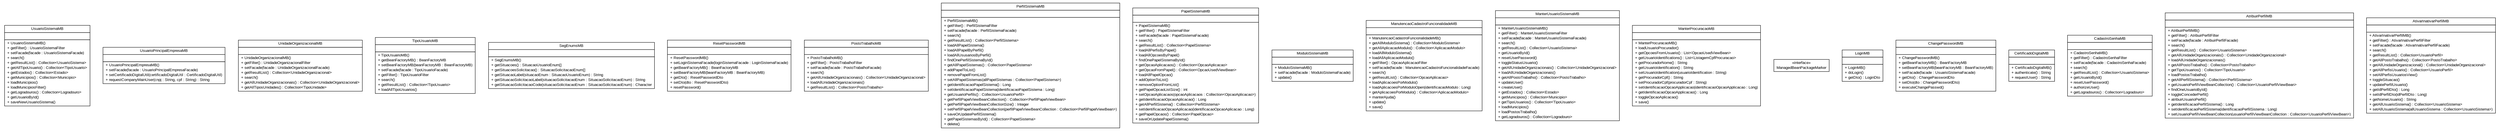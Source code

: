 #!/usr/local/bin/dot
#
# Class diagram 
# Generated by UMLGraph version R5_6 (http://www.umlgraph.org/)
#

digraph G {
	edge [fontname="arial",fontsize=10,labelfontname="arial",labelfontsize=10];
	node [fontname="arial",fontsize=10,shape=plaintext];
	nodesep=0.25;
	ranksep=0.5;
	// br.gov.to.sefaz.seg.managedbean.UsuarioSistemaMB
	c85 [label=<<table title="br.gov.to.sefaz.seg.managedbean.UsuarioSistemaMB" border="0" cellborder="1" cellspacing="0" cellpadding="2" port="p" href="./UsuarioSistemaMB.html">
		<tr><td><table border="0" cellspacing="0" cellpadding="1">
<tr><td align="center" balign="center"> UsuarioSistemaMB </td></tr>
		</table></td></tr>
		<tr><td><table border="0" cellspacing="0" cellpadding="1">
<tr><td align="left" balign="left">  </td></tr>
		</table></td></tr>
		<tr><td><table border="0" cellspacing="0" cellpadding="1">
<tr><td align="left" balign="left"> + UsuarioSistemaMB() </td></tr>
<tr><td align="left" balign="left"> + getFilter() : UsuarioSistemaFilter </td></tr>
<tr><td align="left" balign="left"> + setFacade(facade : UsuarioSistemaFacade) </td></tr>
<tr><td align="left" balign="left"> + search() </td></tr>
<tr><td align="left" balign="left"> + getResultList() : Collection&lt;UsuarioSistema&gt; </td></tr>
<tr><td align="left" balign="left"> + getAllTipoUsuario() : Collection&lt;TipoUsuario&gt; </td></tr>
<tr><td align="left" balign="left"> + getEstados() : Collection&lt;Estado&gt; </td></tr>
<tr><td align="left" balign="left"> + getMunicipios() : Collection&lt;Municipio&gt; </td></tr>
<tr><td align="left" balign="left"> + loadMunicipios() </td></tr>
<tr><td align="left" balign="left"> + loadMunicipiosFilter() </td></tr>
<tr><td align="left" balign="left"> + getLogradouros() : Collection&lt;Logradouro&gt; </td></tr>
<tr><td align="left" balign="left"> + getUsuarioById() </td></tr>
<tr><td align="left" balign="left"> + saveNewUsuarioSistema() </td></tr>
		</table></td></tr>
		</table>>, URL="./UsuarioSistemaMB.html", fontname="arial", fontcolor="black", fontsize=10.0];
	// br.gov.to.sefaz.seg.managedbean.UsuarioPrincipalEmpresaMB
	c86 [label=<<table title="br.gov.to.sefaz.seg.managedbean.UsuarioPrincipalEmpresaMB" border="0" cellborder="1" cellspacing="0" cellpadding="2" port="p" href="./UsuarioPrincipalEmpresaMB.html">
		<tr><td><table border="0" cellspacing="0" cellpadding="1">
<tr><td align="center" balign="center"> UsuarioPrincipalEmpresaMB </td></tr>
		</table></td></tr>
		<tr><td><table border="0" cellspacing="0" cellpadding="1">
<tr><td align="left" balign="left">  </td></tr>
		</table></td></tr>
		<tr><td><table border="0" cellspacing="0" cellpadding="1">
<tr><td align="left" balign="left"> + UsuarioPrincipalEmpresaMB() </td></tr>
<tr><td align="left" balign="left"> + setFacade(facade : UsuarioPrincipalEmpresaFacade) </td></tr>
<tr><td align="left" balign="left"> + setCertificadoDigitalUtil(certificadoDigitalUtil : CertificadoDigitalUtil) </td></tr>
<tr><td align="left" balign="left"> + requestCompanyMainUser(cnpj : String, cpf : String) : String </td></tr>
		</table></td></tr>
		</table>>, URL="./UsuarioPrincipalEmpresaMB.html", fontname="arial", fontcolor="black", fontsize=10.0];
	// br.gov.to.sefaz.seg.managedbean.UnidadeOrganizacionalMB
	c87 [label=<<table title="br.gov.to.sefaz.seg.managedbean.UnidadeOrganizacionalMB" border="0" cellborder="1" cellspacing="0" cellpadding="2" port="p" href="./UnidadeOrganizacionalMB.html">
		<tr><td><table border="0" cellspacing="0" cellpadding="1">
<tr><td align="center" balign="center"> UnidadeOrganizacionalMB </td></tr>
		</table></td></tr>
		<tr><td><table border="0" cellspacing="0" cellpadding="1">
<tr><td align="left" balign="left">  </td></tr>
		</table></td></tr>
		<tr><td><table border="0" cellspacing="0" cellpadding="1">
<tr><td align="left" balign="left"> + UnidadeOrganizacionalMB() </td></tr>
<tr><td align="left" balign="left"> + getFilter() : UnidadeOrganizacionalFilter </td></tr>
<tr><td align="left" balign="left"> + setFacade(facade : UnidadeOrganizacionalFacade) </td></tr>
<tr><td align="left" balign="left"> + getResultList() : Collection&lt;UnidadeOrganizacional&gt; </td></tr>
<tr><td align="left" balign="left"> + search() </td></tr>
<tr><td align="left" balign="left"> + getAllUnidadeOrganizacionais() : Collection&lt;UnidadeOrganizacional&gt; </td></tr>
<tr><td align="left" balign="left"> + getAllTiposUnidades() : Collection&lt;TipoUnidade&gt; </td></tr>
		</table></td></tr>
		</table>>, URL="./UnidadeOrganizacionalMB.html", fontname="arial", fontcolor="black", fontsize=10.0];
	// br.gov.to.sefaz.seg.managedbean.TipoUsuarioMB
	c88 [label=<<table title="br.gov.to.sefaz.seg.managedbean.TipoUsuarioMB" border="0" cellborder="1" cellspacing="0" cellpadding="2" port="p" href="./TipoUsuarioMB.html">
		<tr><td><table border="0" cellspacing="0" cellpadding="1">
<tr><td align="center" balign="center"> TipoUsuarioMB </td></tr>
		</table></td></tr>
		<tr><td><table border="0" cellspacing="0" cellpadding="1">
<tr><td align="left" balign="left">  </td></tr>
		</table></td></tr>
		<tr><td><table border="0" cellspacing="0" cellpadding="1">
<tr><td align="left" balign="left"> + TipoUsuarioMB() </td></tr>
<tr><td align="left" balign="left"> + getBeanFactoryMB() : BeanFactoryMB </td></tr>
<tr><td align="left" balign="left"> + setBeanFactoryMB(beanFactoryMB : BeanFactoryMB) </td></tr>
<tr><td align="left" balign="left"> + setFacade(facade : TipoUsuarioFacade) </td></tr>
<tr><td align="left" balign="left"> + getFilter() : TipoUsuarioFilter </td></tr>
<tr><td align="left" balign="left"> + search() </td></tr>
<tr><td align="left" balign="left"> + getResultList() : Collection&lt;TipoUsuario&gt; </td></tr>
<tr><td align="left" balign="left"> + loadAllTipoUsuarios() </td></tr>
		</table></td></tr>
		</table>>, URL="./TipoUsuarioMB.html", fontname="arial", fontcolor="black", fontsize=10.0];
	// br.gov.to.sefaz.seg.managedbean.SegEnumsMB
	c89 [label=<<table title="br.gov.to.sefaz.seg.managedbean.SegEnumsMB" border="0" cellborder="1" cellspacing="0" cellpadding="2" port="p" href="./SegEnumsMB.html">
		<tr><td><table border="0" cellspacing="0" cellpadding="1">
<tr><td align="center" balign="center"> SegEnumsMB </td></tr>
		</table></td></tr>
		<tr><td><table border="0" cellspacing="0" cellpadding="1">
<tr><td align="left" balign="left">  </td></tr>
		</table></td></tr>
		<tr><td><table border="0" cellspacing="0" cellpadding="1">
<tr><td align="left" balign="left"> + SegEnumsMB() </td></tr>
<tr><td align="left" balign="left"> + getSituacoes() : SituacaoUsuarioEnum[] </td></tr>
<tr><td align="left" balign="left"> + getSituacoesSolicitacao() : SituacaoSolicitacaoEnum[] </td></tr>
<tr><td align="left" balign="left"> + getSituacaoLabel(situacaoEnum : SituacaoUsuarioEnum) : String </td></tr>
<tr><td align="left" balign="left"> + getSituacaoSolicitacaoLabel(situacaoSolicitacaoEnum : SituacaoSolicitacaoEnum) : String </td></tr>
<tr><td align="left" balign="left"> + getSituacaoSolicitacaoCode(situacaoSolicitacaoEnum : SituacaoSolicitacaoEnum) : Character </td></tr>
		</table></td></tr>
		</table>>, URL="./SegEnumsMB.html", fontname="arial", fontcolor="black", fontsize=10.0];
	// br.gov.to.sefaz.seg.managedbean.ResetPasswordMB
	c90 [label=<<table title="br.gov.to.sefaz.seg.managedbean.ResetPasswordMB" border="0" cellborder="1" cellspacing="0" cellpadding="2" port="p" href="./ResetPasswordMB.html">
		<tr><td><table border="0" cellspacing="0" cellpadding="1">
<tr><td align="center" balign="center"> ResetPasswordMB </td></tr>
		</table></td></tr>
		<tr><td><table border="0" cellspacing="0" cellpadding="1">
<tr><td align="left" balign="left">  </td></tr>
		</table></td></tr>
		<tr><td><table border="0" cellspacing="0" cellpadding="1">
<tr><td align="left" balign="left"> + ResetPasswordMB() </td></tr>
<tr><td align="left" balign="left"> + setLoginSistemaFacade(loginSistemaFacade : LoginSistemaFacade) </td></tr>
<tr><td align="left" balign="left"> + getBeanFactoryMB() : BeanFactoryMB </td></tr>
<tr><td align="left" balign="left"> + setBeanFactoryMB(beanFactoryMB : BeanFactoryMB) </td></tr>
<tr><td align="left" balign="left"> + getDto() : ResetPasswordDto </td></tr>
<tr><td align="left" balign="left"> + setDto(dto : ResetPasswordDto) </td></tr>
<tr><td align="left" balign="left"> + resetPassword() </td></tr>
		</table></td></tr>
		</table>>, URL="./ResetPasswordMB.html", fontname="arial", fontcolor="black", fontsize=10.0];
	// br.gov.to.sefaz.seg.managedbean.PostoTrabalhoMB
	c91 [label=<<table title="br.gov.to.sefaz.seg.managedbean.PostoTrabalhoMB" border="0" cellborder="1" cellspacing="0" cellpadding="2" port="p" href="./PostoTrabalhoMB.html">
		<tr><td><table border="0" cellspacing="0" cellpadding="1">
<tr><td align="center" balign="center"> PostoTrabalhoMB </td></tr>
		</table></td></tr>
		<tr><td><table border="0" cellspacing="0" cellpadding="1">
<tr><td align="left" balign="left">  </td></tr>
		</table></td></tr>
		<tr><td><table border="0" cellspacing="0" cellpadding="1">
<tr><td align="left" balign="left"> + PostoTrabalhoMB() </td></tr>
<tr><td align="left" balign="left"> + getFilter() : PostoTrabalhoFilter </td></tr>
<tr><td align="left" balign="left"> + setFacade(facade : PostoTrabalhoFacade) </td></tr>
<tr><td align="left" balign="left"> + search() </td></tr>
<tr><td align="left" balign="left"> + getAllUnidadeOrganizacionais() : Collection&lt;UnidadeOrganizacional&gt; </td></tr>
<tr><td align="left" balign="left"> + loadAllUnidadeOrganizacionais() </td></tr>
<tr><td align="left" balign="left"> + getResultList() : Collection&lt;PostoTrabalho&gt; </td></tr>
		</table></td></tr>
		</table>>, URL="./PostoTrabalhoMB.html", fontname="arial", fontcolor="black", fontsize=10.0];
	// br.gov.to.sefaz.seg.managedbean.PerfilSistemaMB
	c92 [label=<<table title="br.gov.to.sefaz.seg.managedbean.PerfilSistemaMB" border="0" cellborder="1" cellspacing="0" cellpadding="2" port="p" href="./PerfilSistemaMB.html">
		<tr><td><table border="0" cellspacing="0" cellpadding="1">
<tr><td align="center" balign="center"> PerfilSistemaMB </td></tr>
		</table></td></tr>
		<tr><td><table border="0" cellspacing="0" cellpadding="1">
<tr><td align="left" balign="left">  </td></tr>
		</table></td></tr>
		<tr><td><table border="0" cellspacing="0" cellpadding="1">
<tr><td align="left" balign="left"> + PerfilSistemaMB() </td></tr>
<tr><td align="left" balign="left"> + getFilter() : PerfilSistemaFilter </td></tr>
<tr><td align="left" balign="left"> + setFacade(facade : PerfilSistemaFacade) </td></tr>
<tr><td align="left" balign="left"> + search() </td></tr>
<tr><td align="left" balign="left"> + getResultList() : Collection&lt;PerfilSistema&gt; </td></tr>
<tr><td align="left" balign="left"> + loadAllPapelSistema() </td></tr>
<tr><td align="left" balign="left"> + loadAllPapelByPerfil() </td></tr>
<tr><td align="left" balign="left"> + loadAllUsusariosByPerfil() </td></tr>
<tr><td align="left" balign="left"> + findOnePerfilSistemaById() </td></tr>
<tr><td align="left" balign="left"> + getAllPapelSistemas() : Collection&lt;PapelSistema&gt; </td></tr>
<tr><td align="left" balign="left"> + addPapelToList() </td></tr>
<tr><td align="left" balign="left"> + removePapelFromList() </td></tr>
<tr><td align="left" balign="left"> + setAllPapelSistemas(allPapelSistemas : Collection&lt;PapelSistema&gt;) </td></tr>
<tr><td align="left" balign="left"> + getIdentificacaoPapelSistema() : Long </td></tr>
<tr><td align="left" balign="left"> + setIdentificacaoPapelSistema(identificacaoPapelSistema : Long) </td></tr>
<tr><td align="left" balign="left"> + getUsuarioPerfils() : Collection&lt;UsuarioPerfil&gt; </td></tr>
<tr><td align="left" balign="left"> + getPerfilPapelViewBeanCollection() : Collection&lt;PerfilPapelViewBean&gt; </td></tr>
<tr><td align="left" balign="left"> + getPerfilPapelViewBeanCollectionSize() : Integer </td></tr>
<tr><td align="left" balign="left"> + setPerfilPapelViewBeanCollection(perfilPapelViewBeanCollection : Collection&lt;PerfilPapelViewBean&gt;) </td></tr>
<tr><td align="left" balign="left"> + saveOrUpdatePerfilSistema() </td></tr>
<tr><td align="left" balign="left"> + getPapelSistemasById() : Collection&lt;PapelSistema&gt; </td></tr>
<tr><td align="left" balign="left"> + delete() </td></tr>
		</table></td></tr>
		</table>>, URL="./PerfilSistemaMB.html", fontname="arial", fontcolor="black", fontsize=10.0];
	// br.gov.to.sefaz.seg.managedbean.PapelSistemaMB
	c93 [label=<<table title="br.gov.to.sefaz.seg.managedbean.PapelSistemaMB" border="0" cellborder="1" cellspacing="0" cellpadding="2" port="p" href="./PapelSistemaMB.html">
		<tr><td><table border="0" cellspacing="0" cellpadding="1">
<tr><td align="center" balign="center"> PapelSistemaMB </td></tr>
		</table></td></tr>
		<tr><td><table border="0" cellspacing="0" cellpadding="1">
<tr><td align="left" balign="left">  </td></tr>
		</table></td></tr>
		<tr><td><table border="0" cellspacing="0" cellpadding="1">
<tr><td align="left" balign="left"> + PapelSistemaMB() </td></tr>
<tr><td align="left" balign="left"> + getFilter() : PapelSistemaFilter </td></tr>
<tr><td align="left" balign="left"> + setFacade(facade : PapelSistemaFacade) </td></tr>
<tr><td align="left" balign="left"> + search() </td></tr>
<tr><td align="left" balign="left"> + getResultList() : Collection&lt;PapelSistema&gt; </td></tr>
<tr><td align="left" balign="left"> + loadAllPerfisByPapel() </td></tr>
<tr><td align="left" balign="left"> + loadAllOpcoesByPapel() </td></tr>
<tr><td align="left" balign="left"> + findOnePapelSistemaById() </td></tr>
<tr><td align="left" balign="left"> + getOpcaoAplicacaos() : Collection&lt;OpcaoAplicacao&gt; </td></tr>
<tr><td align="left" balign="left"> + getOpcaoFromPapel() : Collection&lt;OpcaoUsedViewBean&gt; </td></tr>
<tr><td align="left" balign="left"> + loadAllPapelOpcao() </td></tr>
<tr><td align="left" balign="left"> + addOptionToList() </td></tr>
<tr><td align="left" balign="left"> + removeOptionFromList() </td></tr>
<tr><td align="left" balign="left"> + getPapelOpcaoListSize() : int </td></tr>
<tr><td align="left" balign="left"> + setOpcaoAplicacaos(opcaoAplicacaos : Collection&lt;OpcaoAplicacao&gt;) </td></tr>
<tr><td align="left" balign="left"> + getIdentificacaoOpcaoAplicacao() : Long </td></tr>
<tr><td align="left" balign="left"> + getAllPerfilSistema() : Collection&lt;PerfilSistema&gt; </td></tr>
<tr><td align="left" balign="left"> + setIdentificacaoOpcaoAplicacao(identificacaoOpcaoAplicacao : Long) </td></tr>
<tr><td align="left" balign="left"> + getPapelOpcaos() : Collection&lt;PapelOpcao&gt; </td></tr>
<tr><td align="left" balign="left"> + saveOrUpdatePapelSistema() </td></tr>
		</table></td></tr>
		</table>>, URL="./PapelSistemaMB.html", fontname="arial", fontcolor="black", fontsize=10.0];
	// br.gov.to.sefaz.seg.managedbean.ModuloSistemaMB
	c94 [label=<<table title="br.gov.to.sefaz.seg.managedbean.ModuloSistemaMB" border="0" cellborder="1" cellspacing="0" cellpadding="2" port="p" href="./ModuloSistemaMB.html">
		<tr><td><table border="0" cellspacing="0" cellpadding="1">
<tr><td align="center" balign="center"> ModuloSistemaMB </td></tr>
		</table></td></tr>
		<tr><td><table border="0" cellspacing="0" cellpadding="1">
<tr><td align="left" balign="left">  </td></tr>
		</table></td></tr>
		<tr><td><table border="0" cellspacing="0" cellpadding="1">
<tr><td align="left" balign="left"> + ModuloSistemaMB() </td></tr>
<tr><td align="left" balign="left"> + setFacade(facade : ModuloSistemaFacade) </td></tr>
<tr><td align="left" balign="left"> + update() </td></tr>
		</table></td></tr>
		</table>>, URL="./ModuloSistemaMB.html", fontname="arial", fontcolor="black", fontsize=10.0];
	// br.gov.to.sefaz.seg.managedbean.ManutencaoCadastroFuncionalidadeMB
	c95 [label=<<table title="br.gov.to.sefaz.seg.managedbean.ManutencaoCadastroFuncionalidadeMB" border="0" cellborder="1" cellspacing="0" cellpadding="2" port="p" href="./ManutencaoCadastroFuncionalidadeMB.html">
		<tr><td><table border="0" cellspacing="0" cellpadding="1">
<tr><td align="center" balign="center"> ManutencaoCadastroFuncionalidadeMB </td></tr>
		</table></td></tr>
		<tr><td><table border="0" cellspacing="0" cellpadding="1">
<tr><td align="left" balign="left">  </td></tr>
		</table></td></tr>
		<tr><td><table border="0" cellspacing="0" cellpadding="1">
<tr><td align="left" balign="left"> + ManutencaoCadastroFuncionalidadeMB() </td></tr>
<tr><td align="left" balign="left"> + getAllModuloSistema() : Collection&lt;ModuloSistema&gt; </td></tr>
<tr><td align="left" balign="left"> + getAllAplicacaoModulo() : Collection&lt;AplicacaoModulo&gt; </td></tr>
<tr><td align="left" balign="left"> + loadAllModuloSistema() </td></tr>
<tr><td align="left" balign="left"> + loadAllAplicacaoModulo() </td></tr>
<tr><td align="left" balign="left"> + getFilter() : OpcaoAplicacaoFilter </td></tr>
<tr><td align="left" balign="left"> + setFacade(facade : ManutencaoCadastroFuncionalidadeFacade) </td></tr>
<tr><td align="left" balign="left"> + search() </td></tr>
<tr><td align="left" balign="left"> + getResultList() : Collection&lt;OpcaoAplicacao&gt; </td></tr>
<tr><td align="left" balign="left"> + loadAplicacoesPorModulo() </td></tr>
<tr><td align="left" balign="left"> + loadAplicacoesPorModuloOpen(identificacaoModulo : Long) </td></tr>
<tr><td align="left" balign="left"> + getAplicacoesPorModulo() : Collection&lt;AplicacaoModulo&gt; </td></tr>
<tr><td align="left" balign="left"> + manterAjuda() </td></tr>
<tr><td align="left" balign="left"> + update() </td></tr>
<tr><td align="left" balign="left"> + save() </td></tr>
		</table></td></tr>
		</table>>, URL="./ManutencaoCadastroFuncionalidadeMB.html", fontname="arial", fontcolor="black", fontsize=10.0];
	// br.gov.to.sefaz.seg.managedbean.ManterUsuarioSistemaMB
	c96 [label=<<table title="br.gov.to.sefaz.seg.managedbean.ManterUsuarioSistemaMB" border="0" cellborder="1" cellspacing="0" cellpadding="2" port="p" href="./ManterUsuarioSistemaMB.html">
		<tr><td><table border="0" cellspacing="0" cellpadding="1">
<tr><td align="center" balign="center"> ManterUsuarioSistemaMB </td></tr>
		</table></td></tr>
		<tr><td><table border="0" cellspacing="0" cellpadding="1">
<tr><td align="left" balign="left">  </td></tr>
		</table></td></tr>
		<tr><td><table border="0" cellspacing="0" cellpadding="1">
<tr><td align="left" balign="left"> + ManterUsuarioSistemaMB() </td></tr>
<tr><td align="left" balign="left"> + getFilter() : ManterUsuarioSistemaFilter </td></tr>
<tr><td align="left" balign="left"> + setFacade(facade : ManterUsuarioSistemaFacade) </td></tr>
<tr><td align="left" balign="left"> + search() </td></tr>
<tr><td align="left" balign="left"> + getResultList() : Collection&lt;UsuarioSistema&gt; </td></tr>
<tr><td align="left" balign="left"> + getUsuarioById() </td></tr>
<tr><td align="left" balign="left"> + resetUserPassword() </td></tr>
<tr><td align="left" balign="left"> + toggleStatusUsuario() </td></tr>
<tr><td align="left" balign="left"> + getAllUnidadeOrganizacionais() : Collection&lt;UnidadeOrganizacional&gt; </td></tr>
<tr><td align="left" balign="left"> + loadAllUnidadeOrganizacionais() </td></tr>
<tr><td align="left" balign="left"> + getAllPostoTrabalho() : Collection&lt;PostoTrabalho&gt; </td></tr>
<tr><td align="left" balign="left"> + updateUser() </td></tr>
<tr><td align="left" balign="left"> + createUser() </td></tr>
<tr><td align="left" balign="left"> + getEstados() : Collection&lt;Estado&gt; </td></tr>
<tr><td align="left" balign="left"> + getMunicipios() : Collection&lt;Municipio&gt; </td></tr>
<tr><td align="left" balign="left"> + getTipoUsuarios() : Collection&lt;TipoUsuario&gt; </td></tr>
<tr><td align="left" balign="left"> + loadMunicipios() </td></tr>
<tr><td align="left" balign="left"> + loadPostosTrabalho() </td></tr>
<tr><td align="left" balign="left"> + getLogradouros() : Collection&lt;Logradouro&gt; </td></tr>
		</table></td></tr>
		</table>>, URL="./ManterUsuarioSistemaMB.html", fontname="arial", fontcolor="black", fontsize=10.0];
	// br.gov.to.sefaz.seg.managedbean.ManterProcuracaoMB
	c97 [label=<<table title="br.gov.to.sefaz.seg.managedbean.ManterProcuracaoMB" border="0" cellborder="1" cellspacing="0" cellpadding="2" port="p" href="./ManterProcuracaoMB.html">
		<tr><td><table border="0" cellspacing="0" cellpadding="1">
<tr><td align="center" balign="center"> ManterProcuracaoMB </td></tr>
		</table></td></tr>
		<tr><td><table border="0" cellspacing="0" cellpadding="1">
<tr><td align="left" balign="left">  </td></tr>
		</table></td></tr>
		<tr><td><table border="0" cellspacing="0" cellpadding="1">
<tr><td align="left" balign="left"> + ManterProcuracaoMB() </td></tr>
<tr><td align="left" balign="left"> + loadUsuarioProcurador() </td></tr>
<tr><td align="left" balign="left"> + getOpcoesFromUsuario() : List&lt;OpcaoUsedViewBean&gt; </td></tr>
<tr><td align="left" balign="left"> + getUsuarioIdentifications() : List&lt;ListagemCpfProcuracao&gt; </td></tr>
<tr><td align="left" balign="left"> + getProcuradorNome() : String </td></tr>
<tr><td align="left" balign="left"> + getUsuarioIdentification() : String </td></tr>
<tr><td align="left" balign="left"> + setUsuarioIdentification(usuarioIdentification : String) </td></tr>
<tr><td align="left" balign="left"> + getProcuradorCpf() : String </td></tr>
<tr><td align="left" balign="left"> + setProcuradorCpf(procuradorCpf : String) </td></tr>
<tr><td align="left" balign="left"> + setIdentificacaoOpcaoApplicacao(identificacaoOpcaoApplicacao : Long) </td></tr>
<tr><td align="left" balign="left"> + getIdentificacaoOpcaoApplicacao() : Long </td></tr>
<tr><td align="left" balign="left"> + toggleOpcaoAplicacao() </td></tr>
<tr><td align="left" balign="left"> + save() </td></tr>
		</table></td></tr>
		</table>>, URL="./ManterProcuracaoMB.html", fontname="arial", fontcolor="black", fontsize=10.0];
	// br.gov.to.sefaz.seg.managedbean.ManagedBeanPackageMarker
	c98 [label=<<table title="br.gov.to.sefaz.seg.managedbean.ManagedBeanPackageMarker" border="0" cellborder="1" cellspacing="0" cellpadding="2" port="p" href="./ManagedBeanPackageMarker.html">
		<tr><td><table border="0" cellspacing="0" cellpadding="1">
<tr><td align="center" balign="center"> &#171;interface&#187; </td></tr>
<tr><td align="center" balign="center"> ManagedBeanPackageMarker </td></tr>
		</table></td></tr>
		</table>>, URL="./ManagedBeanPackageMarker.html", fontname="arial", fontcolor="black", fontsize=10.0];
	// br.gov.to.sefaz.seg.managedbean.LoginMB
	c99 [label=<<table title="br.gov.to.sefaz.seg.managedbean.LoginMB" border="0" cellborder="1" cellspacing="0" cellpadding="2" port="p" href="./LoginMB.html">
		<tr><td><table border="0" cellspacing="0" cellpadding="1">
<tr><td align="center" balign="center"> LoginMB </td></tr>
		</table></td></tr>
		<tr><td><table border="0" cellspacing="0" cellpadding="1">
<tr><td align="left" balign="left">  </td></tr>
		</table></td></tr>
		<tr><td><table border="0" cellspacing="0" cellpadding="1">
<tr><td align="left" balign="left"> + LoginMB() </td></tr>
<tr><td align="left" balign="left"> + doLogin() </td></tr>
<tr><td align="left" balign="left"> + getDto() : LoginDto </td></tr>
		</table></td></tr>
		</table>>, URL="./LoginMB.html", fontname="arial", fontcolor="black", fontsize=10.0];
	// br.gov.to.sefaz.seg.managedbean.ChangePasswordMB
	c100 [label=<<table title="br.gov.to.sefaz.seg.managedbean.ChangePasswordMB" border="0" cellborder="1" cellspacing="0" cellpadding="2" port="p" href="./ChangePasswordMB.html">
		<tr><td><table border="0" cellspacing="0" cellpadding="1">
<tr><td align="center" balign="center"> ChangePasswordMB </td></tr>
		</table></td></tr>
		<tr><td><table border="0" cellspacing="0" cellpadding="1">
<tr><td align="left" balign="left">  </td></tr>
		</table></td></tr>
		<tr><td><table border="0" cellspacing="0" cellpadding="1">
<tr><td align="left" balign="left"> + ChangePasswordMB() </td></tr>
<tr><td align="left" balign="left"> + getBeanFactoryMB() : BeanFactoryMB </td></tr>
<tr><td align="left" balign="left"> + setBeanFactoryMB(beanFactoryMB : BeanFactoryMB) </td></tr>
<tr><td align="left" balign="left"> + setFacade(facade : UsuarioSistemaFacade) </td></tr>
<tr><td align="left" balign="left"> + getDto() : ChangePasswordDto </td></tr>
<tr><td align="left" balign="left"> + setDto(dto : ChangePasswordDto) </td></tr>
<tr><td align="left" balign="left"> + executeChangePasswd() </td></tr>
		</table></td></tr>
		</table>>, URL="./ChangePasswordMB.html", fontname="arial", fontcolor="black", fontsize=10.0];
	// br.gov.to.sefaz.seg.managedbean.CertificadoDigitalMB
	c101 [label=<<table title="br.gov.to.sefaz.seg.managedbean.CertificadoDigitalMB" border="0" cellborder="1" cellspacing="0" cellpadding="2" port="p" href="./CertificadoDigitalMB.html">
		<tr><td><table border="0" cellspacing="0" cellpadding="1">
<tr><td align="center" balign="center"> CertificadoDigitalMB </td></tr>
		</table></td></tr>
		<tr><td><table border="0" cellspacing="0" cellpadding="1">
<tr><td align="left" balign="left">  </td></tr>
		</table></td></tr>
		<tr><td><table border="0" cellspacing="0" cellpadding="1">
<tr><td align="left" balign="left"> + CertificadoDigitalMB() </td></tr>
<tr><td align="left" balign="left"> + authenticate() : String </td></tr>
<tr><td align="left" balign="left"> + requestUser() : String </td></tr>
		</table></td></tr>
		</table>>, URL="./CertificadoDigitalMB.html", fontname="arial", fontcolor="black", fontsize=10.0];
	// br.gov.to.sefaz.seg.managedbean.CadastroSenhaMB
	c102 [label=<<table title="br.gov.to.sefaz.seg.managedbean.CadastroSenhaMB" border="0" cellborder="1" cellspacing="0" cellpadding="2" port="p" href="./CadastroSenhaMB.html">
		<tr><td><table border="0" cellspacing="0" cellpadding="1">
<tr><td align="center" balign="center"> CadastroSenhaMB </td></tr>
		</table></td></tr>
		<tr><td><table border="0" cellspacing="0" cellpadding="1">
<tr><td align="left" balign="left">  </td></tr>
		</table></td></tr>
		<tr><td><table border="0" cellspacing="0" cellpadding="1">
<tr><td align="left" balign="left"> + CadastroSenhaMB() </td></tr>
<tr><td align="left" balign="left"> + getFilter() : CadastroSenhaFilter </td></tr>
<tr><td align="left" balign="left"> + setFacade(facade : CadastroSenhaFacade) </td></tr>
<tr><td align="left" balign="left"> + search() </td></tr>
<tr><td align="left" balign="left"> + getResultList() : Collection&lt;UsuarioSistema&gt; </td></tr>
<tr><td align="left" balign="left"> + getUsuarioById() </td></tr>
<tr><td align="left" balign="left"> + resetUserPassword() </td></tr>
<tr><td align="left" balign="left"> + authorizeUser() </td></tr>
<tr><td align="left" balign="left"> + getLogradouros() : Collection&lt;Logradouro&gt; </td></tr>
		</table></td></tr>
		</table>>, URL="./CadastroSenhaMB.html", fontname="arial", fontcolor="black", fontsize=10.0];
	// br.gov.to.sefaz.seg.managedbean.AtribuirPerfilMB
	c103 [label=<<table title="br.gov.to.sefaz.seg.managedbean.AtribuirPerfilMB" border="0" cellborder="1" cellspacing="0" cellpadding="2" port="p" href="./AtribuirPerfilMB.html">
		<tr><td><table border="0" cellspacing="0" cellpadding="1">
<tr><td align="center" balign="center"> AtribuirPerfilMB </td></tr>
		</table></td></tr>
		<tr><td><table border="0" cellspacing="0" cellpadding="1">
<tr><td align="left" balign="left">  </td></tr>
		</table></td></tr>
		<tr><td><table border="0" cellspacing="0" cellpadding="1">
<tr><td align="left" balign="left"> + AtribuirPerfilMB() </td></tr>
<tr><td align="left" balign="left"> + getFilter() : AtribuirPerfilFilter </td></tr>
<tr><td align="left" balign="left"> + setFacade(facade : AtribuirPerfilFacade) </td></tr>
<tr><td align="left" balign="left"> + search() </td></tr>
<tr><td align="left" balign="left"> + getResultList() : Collection&lt;UsuarioSistema&gt; </td></tr>
<tr><td align="left" balign="left"> + getAllUnidadeOrganizacionais() : Collection&lt;UnidadeOrganizacional&gt; </td></tr>
<tr><td align="left" balign="left"> + loadAllUnidadeOrganizacionais() </td></tr>
<tr><td align="left" balign="left"> + getAllPostoTrabalho() : Collection&lt;PostoTrabalho&gt; </td></tr>
<tr><td align="left" balign="left"> + getTipoUsuarios() : Collection&lt;TipoUsuario&gt; </td></tr>
<tr><td align="left" balign="left"> + loadPostosTrabalho() </td></tr>
<tr><td align="left" balign="left"> + getAllPerfilSistema() : Collection&lt;PerfilSistema&gt; </td></tr>
<tr><td align="left" balign="left"> + getUsuarioPerfilViewBeanCollection() : Collection&lt;UsuarioPerfilViewBean&gt; </td></tr>
<tr><td align="left" balign="left"> + findOneUsuarioById() </td></tr>
<tr><td align="left" balign="left"> + toggleConcederPerfil() </td></tr>
<tr><td align="left" balign="left"> + atribuirUsuarioPerfil() </td></tr>
<tr><td align="left" balign="left"> + getIdentificacaoPerfilSistema() : Long </td></tr>
<tr><td align="left" balign="left"> + setIdentificacaoPerfilSistema(identificacaoPerfilSistema : Long) </td></tr>
<tr><td align="left" balign="left"> + setUsuarioPerfilViewBeanCollection(usuarioPerfilViewBeanCollection : Collection&lt;UsuarioPerfilViewBean&gt;) </td></tr>
		</table></td></tr>
		</table>>, URL="./AtribuirPerfilMB.html", fontname="arial", fontcolor="black", fontsize=10.0];
	// br.gov.to.sefaz.seg.managedbean.AtivarInativarPerfilMB
	c104 [label=<<table title="br.gov.to.sefaz.seg.managedbean.AtivarInativarPerfilMB" border="0" cellborder="1" cellspacing="0" cellpadding="2" port="p" href="./AtivarInativarPerfilMB.html">
		<tr><td><table border="0" cellspacing="0" cellpadding="1">
<tr><td align="center" balign="center"> AtivarInativarPerfilMB </td></tr>
		</table></td></tr>
		<tr><td><table border="0" cellspacing="0" cellpadding="1">
<tr><td align="left" balign="left">  </td></tr>
		</table></td></tr>
		<tr><td><table border="0" cellspacing="0" cellpadding="1">
<tr><td align="left" balign="left"> + AtivarInativarPerfilMB() </td></tr>
<tr><td align="left" balign="left"> + getFilter() : AtivarInativarPerfilFilter </td></tr>
<tr><td align="left" balign="left"> + setFacade(facade : AtivarInativarPerfilFacade) </td></tr>
<tr><td align="left" balign="left"> + search() </td></tr>
<tr><td align="left" balign="left"> + getResultList() : Collection&lt;UsuarioPerfil&gt; </td></tr>
<tr><td align="left" balign="left"> + getAllPostoTrabalho() : Collection&lt;PostoTrabalho&gt; </td></tr>
<tr><td align="left" balign="left"> + getAllUnidadeOrganizacional() : Collection&lt;UnidadeOrganizacional&gt; </td></tr>
<tr><td align="left" balign="left"> + getAllPerfisUsuario() : Collection&lt;UsuarioPerfil&gt; </td></tr>
<tr><td align="left" balign="left"> + setAllPerfisUsuariosView() </td></tr>
<tr><td align="left" balign="left"> + toggleSituacao() </td></tr>
<tr><td align="left" balign="left"> + updatePerfilUsuario() </td></tr>
<tr><td align="left" balign="left"> + getIdPerfilDto() : Long </td></tr>
<tr><td align="left" balign="left"> + setIdPerfilDto(idPerfilDto : Long) </td></tr>
<tr><td align="left" balign="left"> + getNomeUsuario() : String </td></tr>
<tr><td align="left" balign="left"> + getAllUsuarioSistema() : Collection&lt;UsuarioSistema&gt; </td></tr>
<tr><td align="left" balign="left"> + setAllUsuarioSistema(allUsuarioSistema : Collection&lt;UsuarioSistema&gt;) </td></tr>
		</table></td></tr>
		</table>>, URL="./AtivarInativarPerfilMB.html", fontname="arial", fontcolor="black", fontsize=10.0];
}


